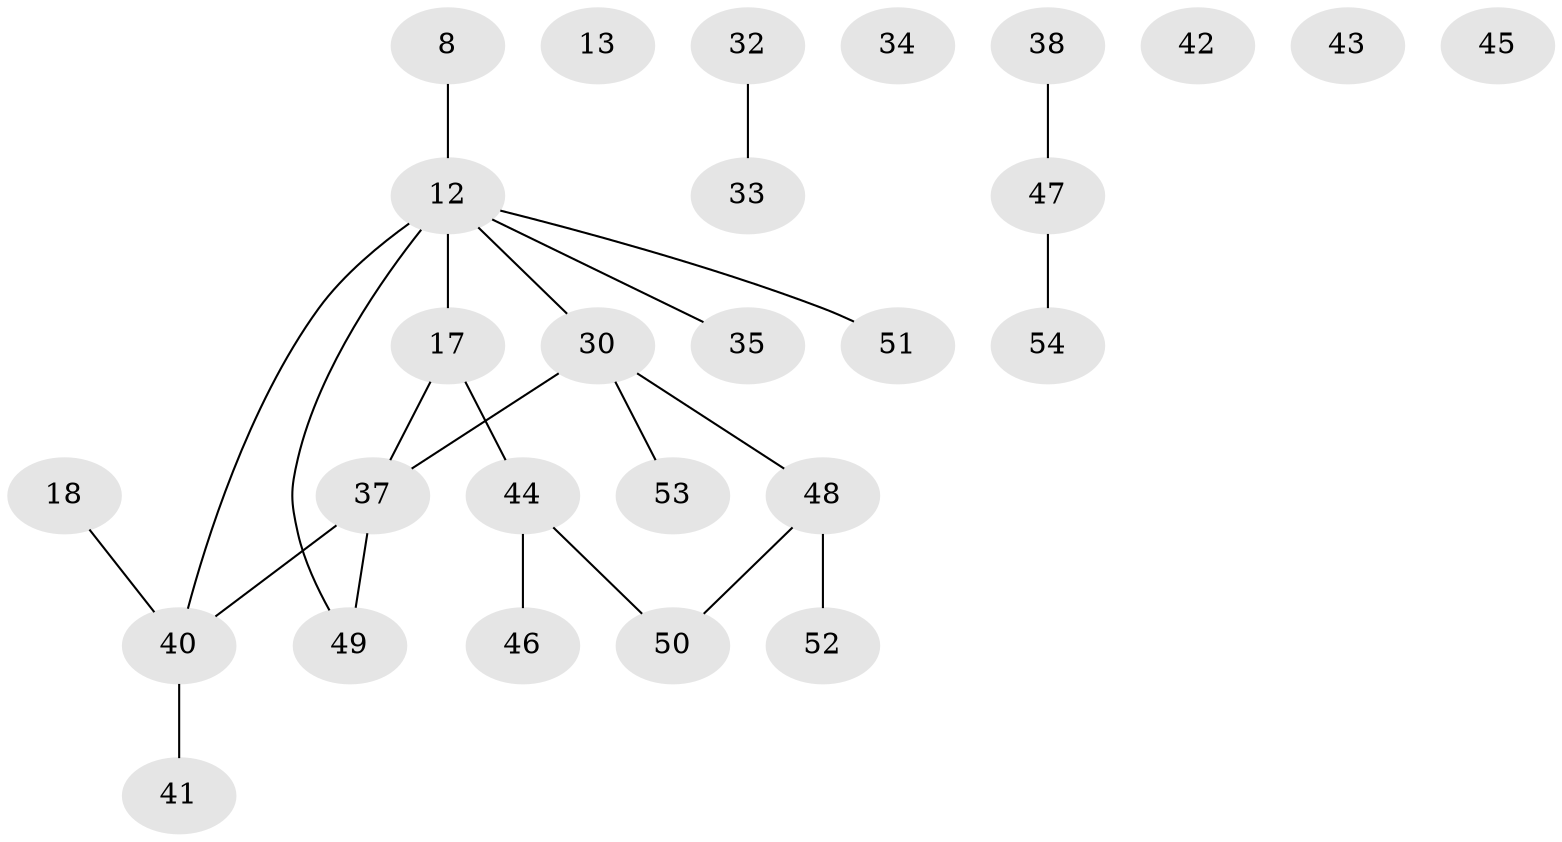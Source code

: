 // original degree distribution, {1: 0.3148148148148148, 3: 0.1111111111111111, 6: 0.018518518518518517, 2: 0.3333333333333333, 4: 0.1111111111111111, 0: 0.09259259259259259, 5: 0.018518518518518517}
// Generated by graph-tools (version 1.1) at 2025/39/03/09/25 04:39:10]
// undirected, 27 vertices, 23 edges
graph export_dot {
graph [start="1"]
  node [color=gray90,style=filled];
  8;
  12 [super="+4"];
  13;
  17 [super="+10"];
  18;
  30;
  32;
  33 [super="+19+26"];
  34;
  35 [super="+15+29"];
  37 [super="+14+2"];
  38;
  40 [super="+31+39"];
  41 [super="+25+9+28"];
  42;
  43;
  44;
  45;
  46 [super="+7+24"];
  47;
  48 [super="+36"];
  49;
  50 [super="+27"];
  51 [super="+5"];
  52 [super="+23"];
  53;
  54;
  8 -- 12;
  12 -- 49;
  12 -- 17;
  12 -- 40 [weight=2];
  12 -- 30;
  12 -- 51;
  12 -- 35;
  17 -- 44 [weight=2];
  17 -- 37;
  18 -- 40;
  30 -- 48 [weight=2];
  30 -- 53;
  30 -- 37;
  32 -- 33;
  37 -- 49;
  37 -- 40;
  38 -- 47;
  40 -- 41;
  44 -- 46;
  44 -- 50;
  47 -- 54;
  48 -- 50;
  48 -- 52;
}

